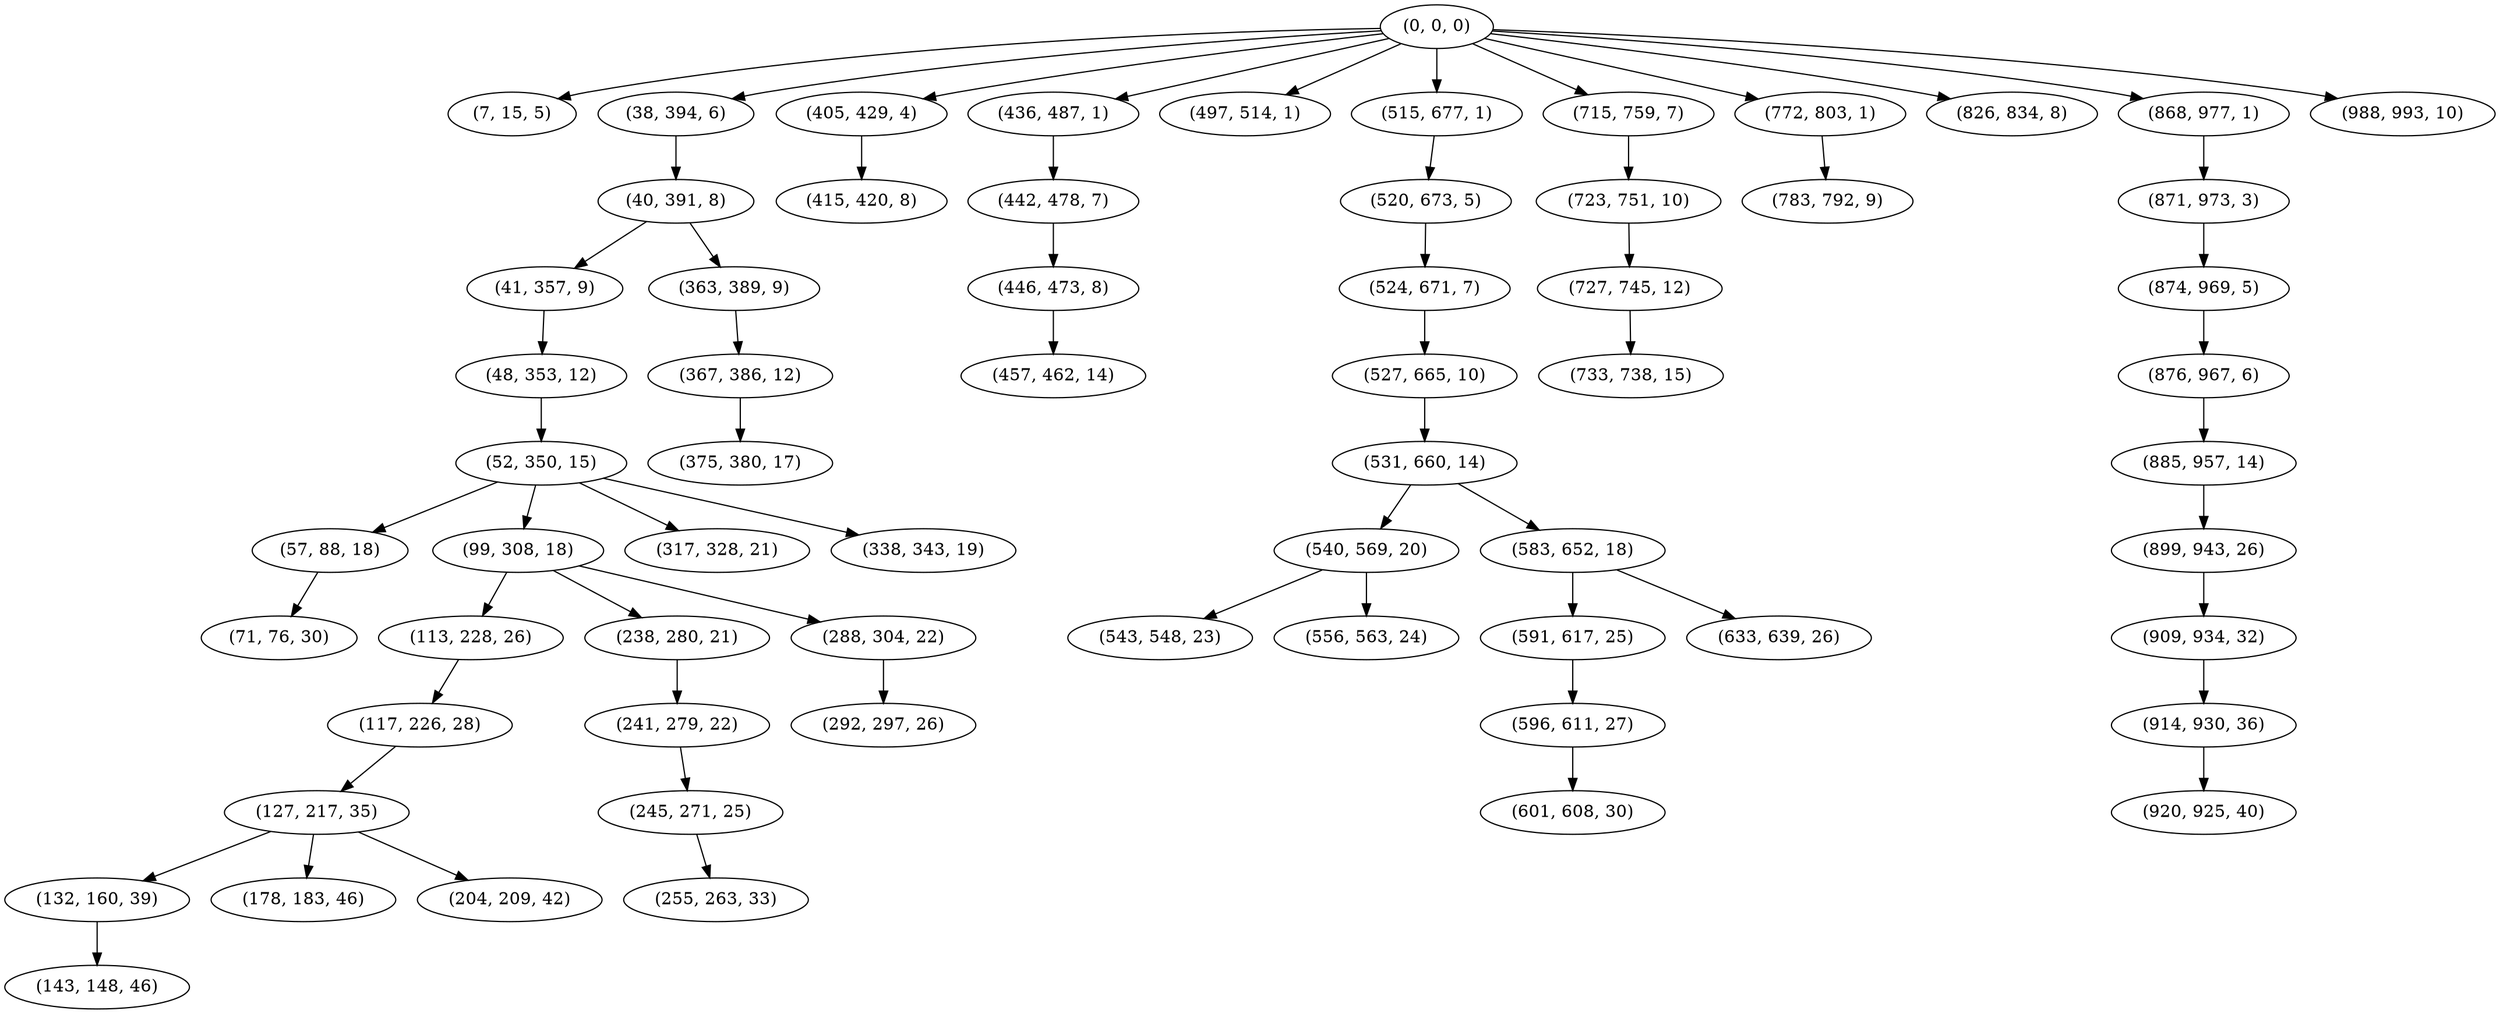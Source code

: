 digraph tree {
    "(0, 0, 0)";
    "(7, 15, 5)";
    "(38, 394, 6)";
    "(40, 391, 8)";
    "(41, 357, 9)";
    "(48, 353, 12)";
    "(52, 350, 15)";
    "(57, 88, 18)";
    "(71, 76, 30)";
    "(99, 308, 18)";
    "(113, 228, 26)";
    "(117, 226, 28)";
    "(127, 217, 35)";
    "(132, 160, 39)";
    "(143, 148, 46)";
    "(178, 183, 46)";
    "(204, 209, 42)";
    "(238, 280, 21)";
    "(241, 279, 22)";
    "(245, 271, 25)";
    "(255, 263, 33)";
    "(288, 304, 22)";
    "(292, 297, 26)";
    "(317, 328, 21)";
    "(338, 343, 19)";
    "(363, 389, 9)";
    "(367, 386, 12)";
    "(375, 380, 17)";
    "(405, 429, 4)";
    "(415, 420, 8)";
    "(436, 487, 1)";
    "(442, 478, 7)";
    "(446, 473, 8)";
    "(457, 462, 14)";
    "(497, 514, 1)";
    "(515, 677, 1)";
    "(520, 673, 5)";
    "(524, 671, 7)";
    "(527, 665, 10)";
    "(531, 660, 14)";
    "(540, 569, 20)";
    "(543, 548, 23)";
    "(556, 563, 24)";
    "(583, 652, 18)";
    "(591, 617, 25)";
    "(596, 611, 27)";
    "(601, 608, 30)";
    "(633, 639, 26)";
    "(715, 759, 7)";
    "(723, 751, 10)";
    "(727, 745, 12)";
    "(733, 738, 15)";
    "(772, 803, 1)";
    "(783, 792, 9)";
    "(826, 834, 8)";
    "(868, 977, 1)";
    "(871, 973, 3)";
    "(874, 969, 5)";
    "(876, 967, 6)";
    "(885, 957, 14)";
    "(899, 943, 26)";
    "(909, 934, 32)";
    "(914, 930, 36)";
    "(920, 925, 40)";
    "(988, 993, 10)";
    "(0, 0, 0)" -> "(7, 15, 5)";
    "(0, 0, 0)" -> "(38, 394, 6)";
    "(0, 0, 0)" -> "(405, 429, 4)";
    "(0, 0, 0)" -> "(436, 487, 1)";
    "(0, 0, 0)" -> "(497, 514, 1)";
    "(0, 0, 0)" -> "(515, 677, 1)";
    "(0, 0, 0)" -> "(715, 759, 7)";
    "(0, 0, 0)" -> "(772, 803, 1)";
    "(0, 0, 0)" -> "(826, 834, 8)";
    "(0, 0, 0)" -> "(868, 977, 1)";
    "(0, 0, 0)" -> "(988, 993, 10)";
    "(38, 394, 6)" -> "(40, 391, 8)";
    "(40, 391, 8)" -> "(41, 357, 9)";
    "(40, 391, 8)" -> "(363, 389, 9)";
    "(41, 357, 9)" -> "(48, 353, 12)";
    "(48, 353, 12)" -> "(52, 350, 15)";
    "(52, 350, 15)" -> "(57, 88, 18)";
    "(52, 350, 15)" -> "(99, 308, 18)";
    "(52, 350, 15)" -> "(317, 328, 21)";
    "(52, 350, 15)" -> "(338, 343, 19)";
    "(57, 88, 18)" -> "(71, 76, 30)";
    "(99, 308, 18)" -> "(113, 228, 26)";
    "(99, 308, 18)" -> "(238, 280, 21)";
    "(99, 308, 18)" -> "(288, 304, 22)";
    "(113, 228, 26)" -> "(117, 226, 28)";
    "(117, 226, 28)" -> "(127, 217, 35)";
    "(127, 217, 35)" -> "(132, 160, 39)";
    "(127, 217, 35)" -> "(178, 183, 46)";
    "(127, 217, 35)" -> "(204, 209, 42)";
    "(132, 160, 39)" -> "(143, 148, 46)";
    "(238, 280, 21)" -> "(241, 279, 22)";
    "(241, 279, 22)" -> "(245, 271, 25)";
    "(245, 271, 25)" -> "(255, 263, 33)";
    "(288, 304, 22)" -> "(292, 297, 26)";
    "(363, 389, 9)" -> "(367, 386, 12)";
    "(367, 386, 12)" -> "(375, 380, 17)";
    "(405, 429, 4)" -> "(415, 420, 8)";
    "(436, 487, 1)" -> "(442, 478, 7)";
    "(442, 478, 7)" -> "(446, 473, 8)";
    "(446, 473, 8)" -> "(457, 462, 14)";
    "(515, 677, 1)" -> "(520, 673, 5)";
    "(520, 673, 5)" -> "(524, 671, 7)";
    "(524, 671, 7)" -> "(527, 665, 10)";
    "(527, 665, 10)" -> "(531, 660, 14)";
    "(531, 660, 14)" -> "(540, 569, 20)";
    "(531, 660, 14)" -> "(583, 652, 18)";
    "(540, 569, 20)" -> "(543, 548, 23)";
    "(540, 569, 20)" -> "(556, 563, 24)";
    "(583, 652, 18)" -> "(591, 617, 25)";
    "(583, 652, 18)" -> "(633, 639, 26)";
    "(591, 617, 25)" -> "(596, 611, 27)";
    "(596, 611, 27)" -> "(601, 608, 30)";
    "(715, 759, 7)" -> "(723, 751, 10)";
    "(723, 751, 10)" -> "(727, 745, 12)";
    "(727, 745, 12)" -> "(733, 738, 15)";
    "(772, 803, 1)" -> "(783, 792, 9)";
    "(868, 977, 1)" -> "(871, 973, 3)";
    "(871, 973, 3)" -> "(874, 969, 5)";
    "(874, 969, 5)" -> "(876, 967, 6)";
    "(876, 967, 6)" -> "(885, 957, 14)";
    "(885, 957, 14)" -> "(899, 943, 26)";
    "(899, 943, 26)" -> "(909, 934, 32)";
    "(909, 934, 32)" -> "(914, 930, 36)";
    "(914, 930, 36)" -> "(920, 925, 40)";
}

